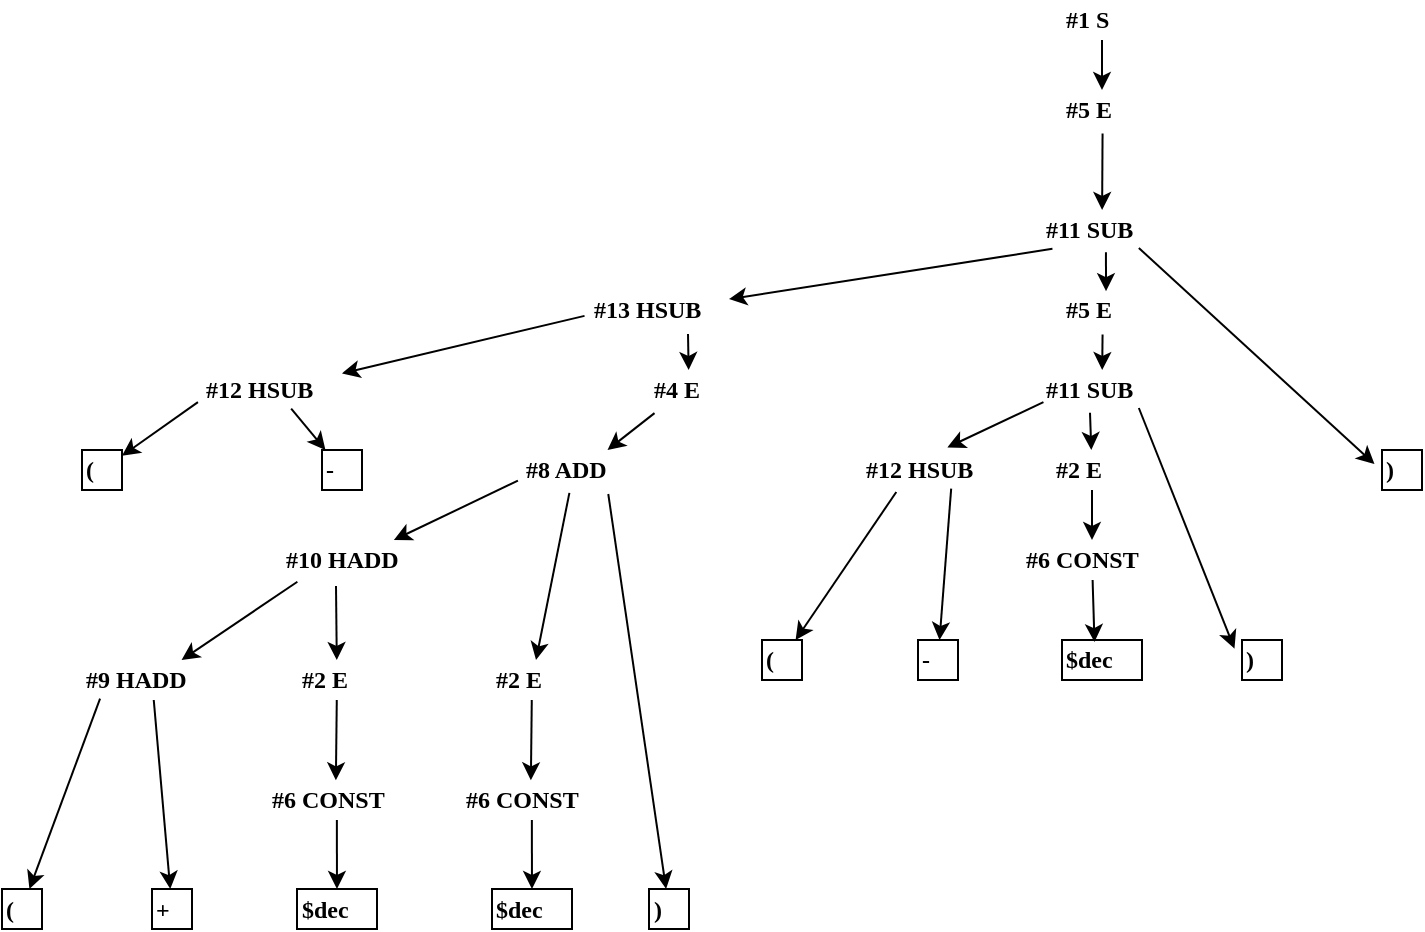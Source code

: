 <mxfile version="10.5.9" type="github"><diagram id="nC2rD2YYjiGQbR01km1q" name="Page-1"><mxGraphModel dx="1133" dy="640" grid="1" gridSize="10" guides="1" tooltips="1" connect="1" arrows="1" fold="1" page="1" pageScale="1" pageWidth="827" pageHeight="1169" math="0" shadow="0"><root><mxCell id="0"/><mxCell id="1" parent="0"/><mxCell id="PwbBsypab8EpKVNEnGAo-1" value="#1 S" style="text;html=1;resizable=0;points=[];autosize=1;align=left;verticalAlign=top;spacingTop=-4;fontFamily=Verdana;fontStyle=1" parent="1" vertex="1"><mxGeometry x="600" y="120" width="40" height="20" as="geometry"/></mxCell><mxCell id="PwbBsypab8EpKVNEnGAo-2" value="" style="endArrow=classic;html=1;fontFamily=Verdana;fontStyle=1" parent="1" source="PwbBsypab8EpKVNEnGAo-1" target="PwbBsypab8EpKVNEnGAo-3" edge="1"><mxGeometry width="50" height="50" relative="1" as="geometry"><mxPoint x="462" y="295" as="sourcePoint"/><mxPoint x="489" y="276" as="targetPoint"/><Array as="points"/></mxGeometry></mxCell><mxCell id="PwbBsypab8EpKVNEnGAo-3" value="#5 E" style="text;html=1;resizable=0;points=[];autosize=1;align=left;verticalAlign=top;spacingTop=-4;fontFamily=Verdana;fontStyle=1" parent="1" vertex="1"><mxGeometry x="600" y="165" width="40" height="20" as="geometry"/></mxCell><mxCell id="PwbBsypab8EpKVNEnGAo-4" value="" style="endArrow=classic;html=1;exitX=0.507;exitY=1.086;exitDx=0;exitDy=0;exitPerimeter=0;fontFamily=Verdana;fontStyle=1" parent="1" source="PwbBsypab8EpKVNEnGAo-3" target="PwbBsypab8EpKVNEnGAo-6" edge="1"><mxGeometry width="50" height="50" relative="1" as="geometry"><mxPoint x="462" y="365" as="sourcePoint"/><mxPoint x="486" y="345" as="targetPoint"/><Array as="points"/></mxGeometry></mxCell><mxCell id="PwbBsypab8EpKVNEnGAo-6" value="#11 SUB" style="text;html=1;resizable=0;points=[];autosize=1;align=left;verticalAlign=top;spacingTop=-4;fontFamily=Verdana;fontStyle=1" parent="1" vertex="1"><mxGeometry x="590" y="225" width="60" height="20" as="geometry"/></mxCell><mxCell id="PwbBsypab8EpKVNEnGAo-7" value="" style="endArrow=classic;html=1;exitX=0.533;exitY=1.057;exitDx=0;exitDy=0;exitPerimeter=0;entryX=0.55;entryY=0.029;entryDx=0;entryDy=0;entryPerimeter=0;fontFamily=Verdana;fontStyle=1" parent="1" source="PwbBsypab8EpKVNEnGAo-6" target="PwbBsypab8EpKVNEnGAo-11" edge="1"><mxGeometry width="50" height="50" relative="1" as="geometry"><mxPoint x="400" y="435" as="sourcePoint"/><mxPoint x="424" y="415" as="targetPoint"/><Array as="points"/></mxGeometry></mxCell><mxCell id="PwbBsypab8EpKVNEnGAo-8" value="" style="endArrow=classic;html=1;exitX=0.807;exitY=0.95;exitDx=0;exitDy=0;exitPerimeter=0;entryX=-0.188;entryY=0.353;entryDx=0;entryDy=0;entryPerimeter=0;fontFamily=Verdana;fontStyle=1" parent="1" source="PwbBsypab8EpKVNEnGAo-6" target="PwbBsypab8EpKVNEnGAo-10" edge="1"><mxGeometry width="50" height="50" relative="1" as="geometry"><mxPoint x="460" y="364.9" as="sourcePoint"/><mxPoint x="500" y="415" as="targetPoint"/><Array as="points"/></mxGeometry></mxCell><mxCell id="PwbBsypab8EpKVNEnGAo-9" value="" style="endArrow=classic;html=1;exitX=0.087;exitY=0.97;exitDx=0;exitDy=0;exitPerimeter=0;fontFamily=Verdana;fontStyle=1" parent="1" source="PwbBsypab8EpKVNEnGAo-6" target="OUXRfXijnn3vOrt8fYZ2-1" edge="1"><mxGeometry width="50" height="50" relative="1" as="geometry"><mxPoint x="390" y="374.9" as="sourcePoint"/><mxPoint x="360" y="415" as="targetPoint"/><Array as="points"/></mxGeometry></mxCell><mxCell id="PwbBsypab8EpKVNEnGAo-10" value=")" style="text;html=1;resizable=0;points=[];autosize=1;align=left;verticalAlign=top;spacingTop=-4;strokeColor=#000000;fontFamily=Verdana;fontStyle=1" parent="1" vertex="1"><mxGeometry x="760" y="345" width="20" height="20" as="geometry"/></mxCell><mxCell id="PwbBsypab8EpKVNEnGAo-11" value="#5 E" style="text;html=1;resizable=0;points=[];autosize=1;align=left;verticalAlign=top;spacingTop=-4;fontFamily=Verdana;fontStyle=1" parent="1" vertex="1"><mxGeometry x="600" y="265" width="40" height="20" as="geometry"/></mxCell><mxCell id="PwbBsypab8EpKVNEnGAo-21" value="#11 SUB" style="text;html=1;resizable=0;points=[];autosize=1;align=left;verticalAlign=top;spacingTop=-4;fontFamily=Verdana;fontStyle=1" parent="1" vertex="1"><mxGeometry x="590" y="305" width="60" height="20" as="geometry"/></mxCell><mxCell id="PwbBsypab8EpKVNEnGAo-22" value="" style="endArrow=classic;html=1;exitX=0.4;exitY=1.07;exitDx=0;exitDy=0;exitPerimeter=0;fontFamily=Verdana;fontStyle=1" parent="1" source="PwbBsypab8EpKVNEnGAo-21" target="PwbBsypab8EpKVNEnGAo-26" edge="1"><mxGeometry width="50" height="50" relative="1" as="geometry"><mxPoint x="400" y="585" as="sourcePoint"/><mxPoint x="424" y="565" as="targetPoint"/><Array as="points"/></mxGeometry></mxCell><mxCell id="PwbBsypab8EpKVNEnGAo-23" value="" style="endArrow=classic;html=1;exitX=0.807;exitY=0.95;exitDx=0;exitDy=0;exitPerimeter=0;entryX=-0.188;entryY=0.216;entryDx=0;entryDy=0;entryPerimeter=0;fontFamily=Verdana;fontStyle=1" parent="1" source="PwbBsypab8EpKVNEnGAo-21" target="PwbBsypab8EpKVNEnGAo-25" edge="1"><mxGeometry width="50" height="50" relative="1" as="geometry"><mxPoint x="460" y="514.9" as="sourcePoint"/><mxPoint x="500" y="565" as="targetPoint"/><Array as="points"/></mxGeometry></mxCell><mxCell id="PwbBsypab8EpKVNEnGAo-24" value="" style="endArrow=classic;html=1;exitX=0.012;exitY=0.802;exitDx=0;exitDy=0;exitPerimeter=0;entryX=0.61;entryY=-0.064;entryDx=0;entryDy=0;entryPerimeter=0;fontFamily=Verdana;fontStyle=1" parent="1" source="PwbBsypab8EpKVNEnGAo-21" target="OUXRfXijnn3vOrt8fYZ2-16" edge="1"><mxGeometry width="50" height="50" relative="1" as="geometry"><mxPoint x="390" y="524.9" as="sourcePoint"/><mxPoint x="480" y="385" as="targetPoint"/><Array as="points"/></mxGeometry></mxCell><mxCell id="PwbBsypab8EpKVNEnGAo-25" value=")" style="text;html=1;resizable=0;points=[];autosize=1;align=left;verticalAlign=top;spacingTop=-4;strokeColor=#000000;fontFamily=Verdana;fontStyle=1" parent="1" vertex="1"><mxGeometry x="690" y="440" width="20" height="20" as="geometry"/></mxCell><mxCell id="PwbBsypab8EpKVNEnGAo-26" value="#2 E" style="text;html=1;resizable=0;points=[];autosize=1;align=left;verticalAlign=top;spacingTop=-4;fontFamily=Verdana;fontStyle=1" parent="1" vertex="1"><mxGeometry x="595" y="345" width="40" height="20" as="geometry"/></mxCell><mxCell id="PwbBsypab8EpKVNEnGAo-27" value="" style="endArrow=classic;html=1;exitX=0.507;exitY=1.114;exitDx=0;exitDy=0;exitPerimeter=0;fontFamily=Verdana;fontStyle=1" parent="1" source="PwbBsypab8EpKVNEnGAo-11" target="PwbBsypab8EpKVNEnGAo-21" edge="1"><mxGeometry width="50" height="50" relative="1" as="geometry"><mxPoint x="410" y="444.9" as="sourcePoint"/><mxPoint x="424" y="494" as="targetPoint"/><Array as="points"/></mxGeometry></mxCell><mxCell id="OUXRfXijnn3vOrt8fYZ2-1" value="#13 HSUB" style="text;html=1;resizable=0;points=[];autosize=1;align=left;verticalAlign=top;spacingTop=-4;fontFamily=Verdana;fontStyle=1" parent="1" vertex="1"><mxGeometry x="363.5" y="265" width="70" height="20" as="geometry"/></mxCell><mxCell id="OUXRfXijnn3vOrt8fYZ2-2" value="" style="endArrow=classic;html=1;exitX=-0.032;exitY=0.647;exitDx=0;exitDy=0;exitPerimeter=0;fontFamily=Verdana;fontStyle=1" parent="1" source="OUXRfXijnn3vOrt8fYZ2-1" target="OUXRfXijnn3vOrt8fYZ2-3" edge="1"><mxGeometry width="50" height="50" relative="1" as="geometry"><mxPoint x="300" y="279" as="sourcePoint"/><mxPoint x="279.845" y="495" as="targetPoint"/><Array as="points"/></mxGeometry></mxCell><mxCell id="OUXRfXijnn3vOrt8fYZ2-3" value="#12 HSUB" style="text;html=1;resizable=0;points=[];autosize=1;align=left;verticalAlign=top;spacingTop=-4;fontFamily=Verdana;fontStyle=1" parent="1" vertex="1"><mxGeometry x="170" y="305" width="70" height="20" as="geometry"/></mxCell><mxCell id="OUXRfXijnn3vOrt8fYZ2-4" value="(" style="text;html=1;resizable=0;points=[];autosize=1;align=left;verticalAlign=top;spacingTop=-4;fillColor=none;strokeColor=#000000;fontFamily=Verdana;fontStyle=1" parent="1" vertex="1"><mxGeometry x="110" y="345" width="20" height="20" as="geometry"/></mxCell><mxCell id="OUXRfXijnn3vOrt8fYZ2-5" value="" style="endArrow=classic;html=1;exitX=-0.029;exitY=0.802;exitDx=0;exitDy=0;exitPerimeter=0;fontFamily=Verdana;fontStyle=1" parent="1" source="OUXRfXijnn3vOrt8fYZ2-3" target="OUXRfXijnn3vOrt8fYZ2-4" edge="1"><mxGeometry width="50" height="50" relative="1" as="geometry"><mxPoint x="268.571" y="544.857" as="sourcePoint"/><mxPoint x="229.89" y="601" as="targetPoint"/><Array as="points"/></mxGeometry></mxCell><mxCell id="OUXRfXijnn3vOrt8fYZ2-6" value="-" style="text;html=1;resizable=0;points=[];autosize=1;align=left;verticalAlign=top;spacingTop=-4;strokeColor=#000000;fontFamily=Verdana;fontStyle=1" parent="1" vertex="1"><mxGeometry x="230" y="345" width="20" height="20" as="geometry"/></mxCell><mxCell id="OUXRfXijnn3vOrt8fYZ2-7" value="" style="endArrow=classic;html=1;exitX=0.637;exitY=0.964;exitDx=0;exitDy=0;exitPerimeter=0;fontFamily=Verdana;fontStyle=1" parent="1" source="OUXRfXijnn3vOrt8fYZ2-3" target="OUXRfXijnn3vOrt8fYZ2-6" edge="1"><mxGeometry width="50" height="50" relative="1" as="geometry"><mxPoint x="302" y="525.429" as="sourcePoint"/><mxPoint x="239.89" y="611" as="targetPoint"/><Array as="points"/></mxGeometry></mxCell><mxCell id="OUXRfXijnn3vOrt8fYZ2-8" value="#4 E" style="text;html=1;resizable=0;points=[];autosize=1;align=left;verticalAlign=top;spacingTop=-4;fontFamily=Verdana;fontStyle=1" parent="1" vertex="1"><mxGeometry x="393.5" y="305" width="40" height="20" as="geometry"/></mxCell><mxCell id="OUXRfXijnn3vOrt8fYZ2-9" value="" style="endArrow=classic;html=1;exitX=0.069;exitY=1.078;exitDx=0;exitDy=0;exitPerimeter=0;fontFamily=Verdana;fontStyle=1" parent="1" source="OUXRfXijnn3vOrt8fYZ2-8" target="OUXRfXijnn3vOrt8fYZ2-22" edge="1"><mxGeometry width="50" height="50" relative="1" as="geometry"><mxPoint x="350" y="494.9" as="sourcePoint"/><mxPoint x="369.071" y="545" as="targetPoint"/><Array as="points"/></mxGeometry></mxCell><mxCell id="OUXRfXijnn3vOrt8fYZ2-10" value="" style="endArrow=classic;html=1;fontFamily=Verdana;fontStyle=1" parent="1" target="OUXRfXijnn3vOrt8fYZ2-8" edge="1"><mxGeometry width="50" height="50" relative="1" as="geometry"><mxPoint x="413" y="287" as="sourcePoint"/><mxPoint x="375.571" y="505.5" as="targetPoint"/><Array as="points"/></mxGeometry></mxCell><mxCell id="OUXRfXijnn3vOrt8fYZ2-11" value="" style="endArrow=classic;html=1;fontFamily=Verdana;fontStyle=1" parent="1" source="PwbBsypab8EpKVNEnGAo-26" target="OUXRfXijnn3vOrt8fYZ2-12" edge="1"><mxGeometry width="50" height="50" relative="1" as="geometry"><mxPoint x="542.286" y="380.143" as="sourcePoint"/><mxPoint x="452" y="619" as="targetPoint"/><Array as="points"/></mxGeometry></mxCell><mxCell id="OUXRfXijnn3vOrt8fYZ2-12" value="#6 CONST" style="text;html=1;resizable=0;points=[];autosize=1;align=left;verticalAlign=top;spacingTop=-4;fontFamily=Verdana;fontStyle=1" parent="1" vertex="1"><mxGeometry x="580" y="390" width="70" height="20" as="geometry"/></mxCell><mxCell id="OUXRfXijnn3vOrt8fYZ2-13" value="" style="endArrow=classic;html=1;entryX=0.406;entryY=0.052;entryDx=0;entryDy=0;entryPerimeter=0;fontFamily=Verdana;fontStyle=1" parent="1" source="OUXRfXijnn3vOrt8fYZ2-12" target="OUXRfXijnn3vOrt8fYZ2-14" edge="1"><mxGeometry width="50" height="50" relative="1" as="geometry"><mxPoint x="579.963" y="440" as="sourcePoint"/><mxPoint x="474" y="694" as="targetPoint"/><Array as="points"/></mxGeometry></mxCell><mxCell id="OUXRfXijnn3vOrt8fYZ2-14" value="$dec" style="text;html=1;resizable=0;points=[];autosize=1;align=left;verticalAlign=top;spacingTop=-4;strokeColor=#000000;fontFamily=Verdana;fontStyle=1" parent="1" vertex="1"><mxGeometry x="600" y="440" width="40" height="20" as="geometry"/></mxCell><mxCell id="OUXRfXijnn3vOrt8fYZ2-16" value="#12 HSUB" style="text;html=1;resizable=0;points=[];autosize=1;align=left;verticalAlign=top;spacingTop=-4;fontFamily=Verdana;fontStyle=1" parent="1" vertex="1"><mxGeometry x="500" y="345" width="70" height="20" as="geometry"/></mxCell><mxCell id="OUXRfXijnn3vOrt8fYZ2-17" value="(" style="text;html=1;resizable=0;points=[];autosize=1;align=left;verticalAlign=top;spacingTop=-4;strokeColor=#000000;fontFamily=Verdana;fontStyle=1" parent="1" vertex="1"><mxGeometry x="450" y="440" width="20" height="20" as="geometry"/></mxCell><mxCell id="OUXRfXijnn3vOrt8fYZ2-18" value="" style="endArrow=classic;html=1;exitX=0.245;exitY=1.05;exitDx=0;exitDy=0;exitPerimeter=0;fontFamily=Verdana;fontStyle=1" parent="1" source="OUXRfXijnn3vOrt8fYZ2-16" target="OUXRfXijnn3vOrt8fYZ2-17" edge="1"><mxGeometry width="50" height="50" relative="1" as="geometry"><mxPoint x="490.571" y="645.857" as="sourcePoint"/><mxPoint x="451.89" y="702" as="targetPoint"/><Array as="points"/></mxGeometry></mxCell><mxCell id="OUXRfXijnn3vOrt8fYZ2-19" value="-" style="text;html=1;resizable=0;points=[];autosize=1;align=left;verticalAlign=top;spacingTop=-4;strokeColor=#000000;fontFamily=Verdana;fontStyle=1" parent="1" vertex="1"><mxGeometry x="528" y="440" width="20" height="20" as="geometry"/></mxCell><mxCell id="OUXRfXijnn3vOrt8fYZ2-20" value="" style="endArrow=classic;html=1;exitX=0.637;exitY=0.964;exitDx=0;exitDy=0;exitPerimeter=0;fontFamily=Verdana;fontStyle=1" parent="1" source="OUXRfXijnn3vOrt8fYZ2-16" target="OUXRfXijnn3vOrt8fYZ2-19" edge="1"><mxGeometry width="50" height="50" relative="1" as="geometry"><mxPoint x="524" y="626.429" as="sourcePoint"/><mxPoint x="461.89" y="712" as="targetPoint"/><Array as="points"/></mxGeometry></mxCell><mxCell id="OUXRfXijnn3vOrt8fYZ2-22" value="#8 ADD" style="text;html=1;resizable=0;points=[];autosize=1;align=left;verticalAlign=top;spacingTop=-4;fontFamily=Verdana;fontStyle=1" parent="1" vertex="1"><mxGeometry x="330" y="345" width="60" height="20" as="geometry"/></mxCell><mxCell id="OUXRfXijnn3vOrt8fYZ2-23" value="#10 HADD" style="text;html=1;resizable=0;points=[];autosize=1;align=left;verticalAlign=top;spacingTop=-4;fontFamily=Verdana;fontStyle=1" parent="1" vertex="1"><mxGeometry x="210" y="390" width="70" height="20" as="geometry"/></mxCell><mxCell id="OUXRfXijnn3vOrt8fYZ2-24" value="" style="endArrow=classic;html=1;exitX=-0.034;exitY=0.767;exitDx=0;exitDy=0;exitPerimeter=0;fontFamily=Verdana;fontStyle=1" parent="1" source="OUXRfXijnn3vOrt8fYZ2-22" target="OUXRfXijnn3vOrt8fYZ2-23" edge="1"><mxGeometry width="50" height="50" relative="1" as="geometry"><mxPoint x="290" y="360" as="sourcePoint"/><mxPoint x="356.944" y="365" as="targetPoint"/><Array as="points"/></mxGeometry></mxCell><mxCell id="OUXRfXijnn3vOrt8fYZ2-25" value="" style="endArrow=classic;html=1;exitX=0.395;exitY=1.071;exitDx=0;exitDy=0;exitPerimeter=0;fontFamily=Verdana;fontStyle=1" parent="1" source="OUXRfXijnn3vOrt8fYZ2-22" target="OUXRfXijnn3vOrt8fYZ2-52" edge="1"><mxGeometry width="50" height="50" relative="1" as="geometry"><mxPoint x="339.5" y="402.786" as="sourcePoint"/><mxPoint x="336.978" y="450" as="targetPoint"/><Array as="points"/></mxGeometry></mxCell><mxCell id="OUXRfXijnn3vOrt8fYZ2-29" value=")" style="text;html=1;resizable=0;points=[];autosize=1;align=left;verticalAlign=top;spacingTop=-4;strokeColor=#000000;fontFamily=Verdana;fontStyle=1" parent="1" vertex="1"><mxGeometry x="393.5" y="564.5" width="20" height="20" as="geometry"/></mxCell><mxCell id="OUXRfXijnn3vOrt8fYZ2-30" value="" style="endArrow=classic;html=1;exitX=0.719;exitY=1.1;exitDx=0;exitDy=0;exitPerimeter=0;fontFamily=Verdana;fontStyle=1" parent="1" source="OUXRfXijnn3vOrt8fYZ2-22" target="OUXRfXijnn3vOrt8fYZ2-29" edge="1"><mxGeometry width="50" height="50" relative="1" as="geometry"><mxPoint x="392.143" y="500.143" as="sourcePoint"/><mxPoint x="384.89" y="775" as="targetPoint"/><Array as="points"/></mxGeometry></mxCell><mxCell id="OUXRfXijnn3vOrt8fYZ2-38" value="#9 HADD" style="text;html=1;resizable=0;points=[];autosize=1;align=left;verticalAlign=top;spacingTop=-4;fontFamily=Verdana;fontStyle=1" parent="1" vertex="1"><mxGeometry x="110" y="450" width="70" height="20" as="geometry"/></mxCell><mxCell id="OUXRfXijnn3vOrt8fYZ2-39" value="" style="endArrow=classic;html=1;exitX=0.11;exitY=1.043;exitDx=0;exitDy=0;exitPerimeter=0;fontFamily=Verdana;fontStyle=1" parent="1" source="OUXRfXijnn3vOrt8fYZ2-23" target="OUXRfXijnn3vOrt8fYZ2-38" edge="1"><mxGeometry width="50" height="50" relative="1" as="geometry"><mxPoint x="225" y="448.286" as="sourcePoint"/><mxPoint x="269.944" y="438" as="targetPoint"/><Array as="points"/></mxGeometry></mxCell><mxCell id="OUXRfXijnn3vOrt8fYZ2-40" value="" style="endArrow=classic;html=1;fontFamily=Verdana;fontStyle=1" parent="1" target="OUXRfXijnn3vOrt8fYZ2-41" edge="1"><mxGeometry width="50" height="50" relative="1" as="geometry"><mxPoint x="237" y="413" as="sourcePoint"/><mxPoint x="245" y="553.5" as="targetPoint"/><Array as="points"/></mxGeometry></mxCell><mxCell id="OUXRfXijnn3vOrt8fYZ2-41" value="#2 E" style="text;html=1;resizable=0;points=[];autosize=1;align=left;verticalAlign=top;spacingTop=-4;fontFamily=Verdana;fontStyle=1" parent="1" vertex="1"><mxGeometry x="217.5" y="450" width="40" height="20" as="geometry"/></mxCell><mxCell id="OUXRfXijnn3vOrt8fYZ2-42" value="" style="endArrow=classic;html=1;entryX=0.492;entryY=0.007;entryDx=0;entryDy=0;entryPerimeter=0;fontFamily=Verdana;fontStyle=1" parent="1" source="OUXRfXijnn3vOrt8fYZ2-41" target="OUXRfXijnn3vOrt8fYZ2-46" edge="1"><mxGeometry width="50" height="50" relative="1" as="geometry"><mxPoint x="220.786" y="585.143" as="sourcePoint"/><mxPoint x="238" y="510" as="targetPoint"/><Array as="points"/></mxGeometry></mxCell><mxCell id="OUXRfXijnn3vOrt8fYZ2-43" value="" style="endArrow=classic;html=1;exitX=0.499;exitY=1;exitDx=0;exitDy=0;exitPerimeter=0;fontFamily=Verdana;fontStyle=1" parent="1" source="OUXRfXijnn3vOrt8fYZ2-46" target="OUXRfXijnn3vOrt8fYZ2-44" edge="1"><mxGeometry width="50" height="50" relative="1" as="geometry"><mxPoint x="239.571" y="573.643" as="sourcePoint"/><mxPoint x="152.5" y="899" as="targetPoint"/><Array as="points"/></mxGeometry></mxCell><mxCell id="OUXRfXijnn3vOrt8fYZ2-44" value="$dec" style="text;html=1;resizable=0;points=[];autosize=1;align=left;verticalAlign=top;spacingTop=-4;strokeColor=#000000;fontFamily=Verdana;fontStyle=1" parent="1" vertex="1"><mxGeometry x="217.5" y="564.5" width="40" height="20" as="geometry"/></mxCell><mxCell id="OUXRfXijnn3vOrt8fYZ2-46" value="#6 CONST" style="text;html=1;resizable=0;points=[];autosize=1;align=left;verticalAlign=top;spacingTop=-4;fontFamily=Verdana;fontStyle=1" parent="1" vertex="1"><mxGeometry x="202.5" y="510" width="70" height="20" as="geometry"/></mxCell><mxCell id="OUXRfXijnn3vOrt8fYZ2-48" value="(" style="text;html=1;resizable=0;points=[];autosize=1;align=left;verticalAlign=top;spacingTop=-4;strokeColor=#000000;fontFamily=Verdana;fontStyle=1" parent="1" vertex="1"><mxGeometry x="70" y="564.5" width="20" height="20" as="geometry"/></mxCell><mxCell id="OUXRfXijnn3vOrt8fYZ2-49" value="" style="endArrow=classic;html=1;exitX=0.129;exitY=0.966;exitDx=0;exitDy=0;exitPerimeter=0;fontFamily=Verdana;fontStyle=1" parent="1" source="OUXRfXijnn3vOrt8fYZ2-38" target="OUXRfXijnn3vOrt8fYZ2-48" edge="1"><mxGeometry width="50" height="50" relative="1" as="geometry"><mxPoint x="117.429" y="506.643" as="sourcePoint"/><mxPoint x="159.89" y="781.5" as="targetPoint"/><Array as="points"/></mxGeometry></mxCell><mxCell id="OUXRfXijnn3vOrt8fYZ2-50" value="+" style="text;html=1;resizable=0;points=[];autosize=1;align=left;verticalAlign=top;spacingTop=-4;strokeColor=#000000;fontFamily=Verdana;fontStyle=1" parent="1" vertex="1"><mxGeometry x="145" y="564.5" width="20" height="20" as="geometry"/></mxCell><mxCell id="OUXRfXijnn3vOrt8fYZ2-51" value="" style="endArrow=classic;html=1;fontFamily=Verdana;fontStyle=1" parent="1" source="OUXRfXijnn3vOrt8fYZ2-38" target="OUXRfXijnn3vOrt8fYZ2-50" edge="1"><mxGeometry width="50" height="50" relative="1" as="geometry"><mxPoint x="144.857" y="504.929" as="sourcePoint"/><mxPoint x="169.89" y="791.5" as="targetPoint"/><Array as="points"/></mxGeometry></mxCell><mxCell id="OUXRfXijnn3vOrt8fYZ2-52" value="#2 E" style="text;html=1;resizable=0;points=[];autosize=1;align=left;verticalAlign=top;spacingTop=-4;fontFamily=Verdana;fontStyle=1" parent="1" vertex="1"><mxGeometry x="315" y="450" width="40" height="20" as="geometry"/></mxCell><mxCell id="OUXRfXijnn3vOrt8fYZ2-53" value="" style="endArrow=classic;html=1;entryX=0.492;entryY=0.007;entryDx=0;entryDy=0;entryPerimeter=0;fontFamily=Verdana;fontStyle=1" parent="1" source="OUXRfXijnn3vOrt8fYZ2-52" target="OUXRfXijnn3vOrt8fYZ2-56" edge="1"><mxGeometry width="50" height="50" relative="1" as="geometry"><mxPoint x="318.286" y="585.143" as="sourcePoint"/><mxPoint x="335.5" y="510" as="targetPoint"/><Array as="points"/></mxGeometry></mxCell><mxCell id="OUXRfXijnn3vOrt8fYZ2-54" value="" style="endArrow=classic;html=1;exitX=0.499;exitY=1;exitDx=0;exitDy=0;exitPerimeter=0;fontFamily=Verdana;fontStyle=1" parent="1" source="OUXRfXijnn3vOrt8fYZ2-56" target="OUXRfXijnn3vOrt8fYZ2-55" edge="1"><mxGeometry width="50" height="50" relative="1" as="geometry"><mxPoint x="337.071" y="573.643" as="sourcePoint"/><mxPoint x="250" y="899" as="targetPoint"/><Array as="points"/></mxGeometry></mxCell><mxCell id="OUXRfXijnn3vOrt8fYZ2-55" value="$dec" style="text;html=1;resizable=0;points=[];autosize=1;align=left;verticalAlign=top;spacingTop=-4;strokeColor=#000000;fontFamily=Verdana;fontStyle=1" parent="1" vertex="1"><mxGeometry x="315" y="564.5" width="40" height="20" as="geometry"/></mxCell><mxCell id="OUXRfXijnn3vOrt8fYZ2-56" value="#6 CONST" style="text;html=1;resizable=0;points=[];autosize=1;align=left;verticalAlign=top;spacingTop=-4;fontFamily=Verdana;fontStyle=1" parent="1" vertex="1"><mxGeometry x="300" y="510" width="70" height="20" as="geometry"/></mxCell></root></mxGraphModel></diagram></mxfile>